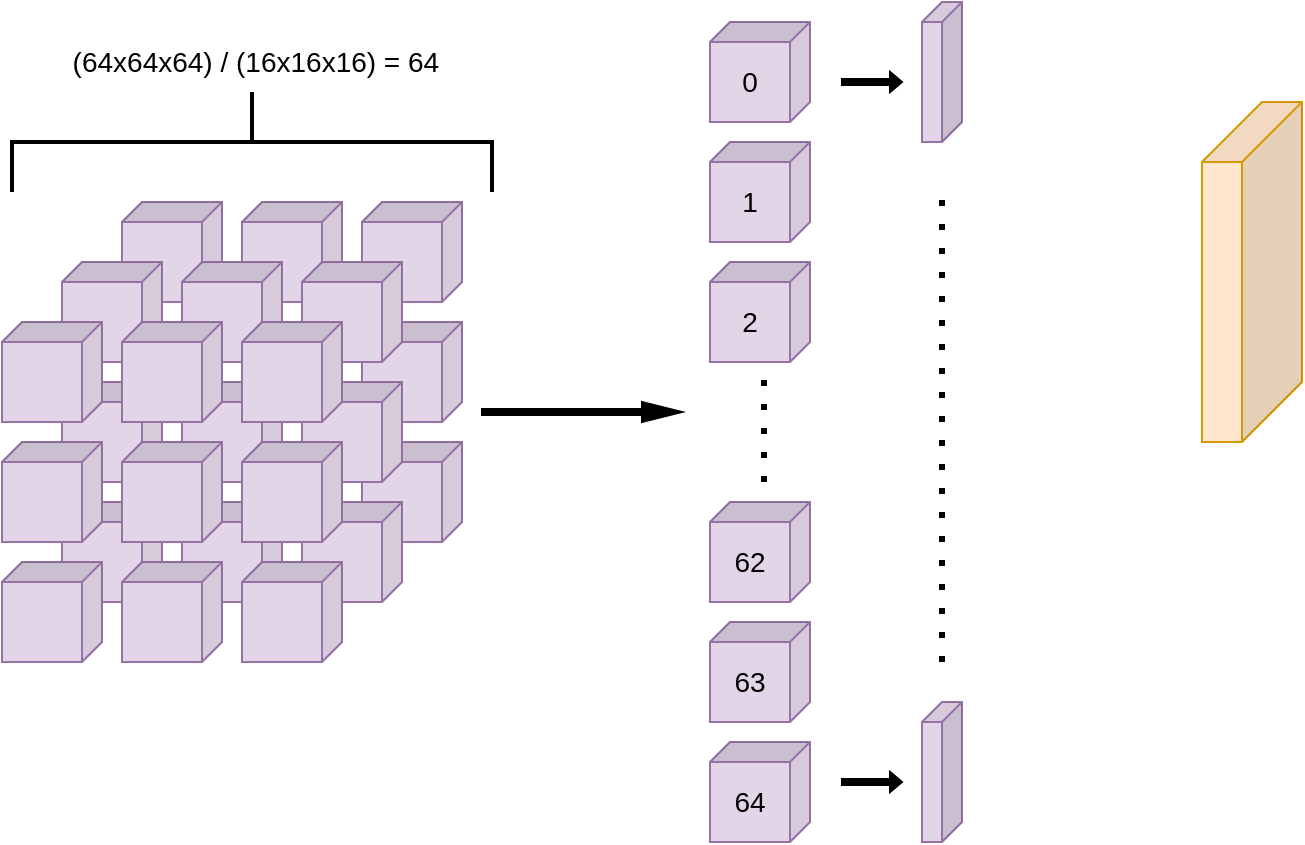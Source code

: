 <mxfile version="14.4.6" type="device"><diagram id="G6QjcJnaenLRn3aOP9ZG" name="Page-1"><mxGraphModel dx="1021" dy="566" grid="1" gridSize="5" guides="1" tooltips="1" connect="1" arrows="1" fold="1" page="1" pageScale="1" pageWidth="3300" pageHeight="4681" math="0" shadow="0"><root><mxCell id="0"/><mxCell id="1" parent="0"/><mxCell id="wnqUvViUSIO7dj2FTCoh-25" value="" style="shape=cube;whiteSpace=wrap;html=1;boundedLbl=1;backgroundOutline=1;darkOpacity=0.05;darkOpacity2=0.1;size=10;rotation=90;fillColor=#e1d5e7;strokeColor=#9673a6;" vertex="1" parent="1"><mxGeometry x="595" y="645" width="50" height="50" as="geometry"/></mxCell><mxCell id="wnqUvViUSIO7dj2FTCoh-24" value="" style="shape=cube;whiteSpace=wrap;html=1;boundedLbl=1;backgroundOutline=1;darkOpacity=0.05;darkOpacity2=0.1;size=10;rotation=90;fillColor=#e1d5e7;strokeColor=#9673a6;" vertex="1" parent="1"><mxGeometry x="655" y="645" width="50" height="50" as="geometry"/></mxCell><mxCell id="wnqUvViUSIO7dj2FTCoh-23" value="" style="shape=cube;whiteSpace=wrap;html=1;boundedLbl=1;backgroundOutline=1;darkOpacity=0.05;darkOpacity2=0.1;size=10;rotation=90;fillColor=#e1d5e7;strokeColor=#9673a6;" vertex="1" parent="1"><mxGeometry x="715" y="645" width="50" height="50" as="geometry"/></mxCell><mxCell id="wnqUvViUSIO7dj2FTCoh-2" value="" style="shape=cube;whiteSpace=wrap;html=1;boundedLbl=1;backgroundOutline=1;darkOpacity=0.05;darkOpacity2=0.1;size=10;direction=east;flipH=1;fillColor=#e1d5e7;strokeColor=#9673a6;" vertex="1" parent="1"><mxGeometry x="995" y="425" width="20" height="70" as="geometry"/></mxCell><mxCell id="wnqUvViUSIO7dj2FTCoh-6" value="" style="shape=cube;whiteSpace=wrap;html=1;boundedLbl=1;backgroundOutline=1;darkOpacity=0.05;darkOpacity2=0.1;size=30;direction=east;flipH=1;fillColor=#ffe6cc;strokeColor=#d79b00;" vertex="1" parent="1"><mxGeometry x="1135" y="475" width="50" height="170" as="geometry"/></mxCell><mxCell id="wnqUvViUSIO7dj2FTCoh-8" value="" style="shape=cube;whiteSpace=wrap;html=1;boundedLbl=1;backgroundOutline=1;darkOpacity=0.05;darkOpacity2=0.1;size=10;rotation=90;fillColor=#e1d5e7;strokeColor=#9673a6;" vertex="1" parent="1"><mxGeometry x="595" y="525" width="50" height="50" as="geometry"/></mxCell><mxCell id="wnqUvViUSIO7dj2FTCoh-11" value="" style="shape=cube;whiteSpace=wrap;html=1;boundedLbl=1;backgroundOutline=1;darkOpacity=0.05;darkOpacity2=0.1;size=10;rotation=90;fillColor=#e1d5e7;strokeColor=#9673a6;" vertex="1" parent="1"><mxGeometry x="655" y="525" width="50" height="50" as="geometry"/></mxCell><mxCell id="wnqUvViUSIO7dj2FTCoh-12" value="" style="shape=cube;whiteSpace=wrap;html=1;boundedLbl=1;backgroundOutline=1;darkOpacity=0.05;darkOpacity2=0.1;size=10;rotation=90;fillColor=#e1d5e7;strokeColor=#9673a6;" vertex="1" parent="1"><mxGeometry x="715" y="525" width="50" height="50" as="geometry"/></mxCell><mxCell id="wnqUvViUSIO7dj2FTCoh-13" value="" style="shape=cube;whiteSpace=wrap;html=1;boundedLbl=1;backgroundOutline=1;darkOpacity=0.05;darkOpacity2=0.1;size=10;rotation=90;fillColor=#e1d5e7;strokeColor=#9673a6;" vertex="1" parent="1"><mxGeometry x="595" y="585" width="50" height="50" as="geometry"/></mxCell><mxCell id="wnqUvViUSIO7dj2FTCoh-14" value="" style="shape=cube;whiteSpace=wrap;html=1;boundedLbl=1;backgroundOutline=1;darkOpacity=0.05;darkOpacity2=0.1;size=10;rotation=90;fillColor=#e1d5e7;strokeColor=#9673a6;" vertex="1" parent="1"><mxGeometry x="655" y="585" width="50" height="50" as="geometry"/></mxCell><mxCell id="wnqUvViUSIO7dj2FTCoh-15" value="" style="shape=cube;whiteSpace=wrap;html=1;boundedLbl=1;backgroundOutline=1;darkOpacity=0.05;darkOpacity2=0.1;size=10;rotation=90;fillColor=#e1d5e7;strokeColor=#9673a6;" vertex="1" parent="1"><mxGeometry x="715" y="585" width="50" height="50" as="geometry"/></mxCell><mxCell id="wnqUvViUSIO7dj2FTCoh-16" value="" style="shape=cube;whiteSpace=wrap;html=1;boundedLbl=1;backgroundOutline=1;darkOpacity=0.05;darkOpacity2=0.1;size=10;rotation=90;fillColor=#e1d5e7;strokeColor=#9673a6;" vertex="1" parent="1"><mxGeometry x="565" y="555" width="50" height="50" as="geometry"/></mxCell><mxCell id="wnqUvViUSIO7dj2FTCoh-17" value="" style="shape=cube;whiteSpace=wrap;html=1;boundedLbl=1;backgroundOutline=1;darkOpacity=0.05;darkOpacity2=0.1;size=10;rotation=90;fillColor=#e1d5e7;strokeColor=#9673a6;" vertex="1" parent="1"><mxGeometry x="625" y="555" width="50" height="50" as="geometry"/></mxCell><mxCell id="wnqUvViUSIO7dj2FTCoh-18" value="" style="shape=cube;whiteSpace=wrap;html=1;boundedLbl=1;backgroundOutline=1;darkOpacity=0.05;darkOpacity2=0.1;size=10;rotation=90;fillColor=#e1d5e7;strokeColor=#9673a6;" vertex="1" parent="1"><mxGeometry x="685" y="555" width="50" height="50" as="geometry"/></mxCell><mxCell id="wnqUvViUSIO7dj2FTCoh-19" value="" style="shape=cube;whiteSpace=wrap;html=1;boundedLbl=1;backgroundOutline=1;darkOpacity=0.05;darkOpacity2=0.1;size=10;rotation=90;fillColor=#e1d5e7;strokeColor=#9673a6;" vertex="1" parent="1"><mxGeometry x="565" y="615" width="50" height="50" as="geometry"/></mxCell><mxCell id="wnqUvViUSIO7dj2FTCoh-20" value="" style="shape=cube;whiteSpace=wrap;html=1;boundedLbl=1;backgroundOutline=1;darkOpacity=0.05;darkOpacity2=0.1;size=10;rotation=90;fillColor=#e1d5e7;strokeColor=#9673a6;" vertex="1" parent="1"><mxGeometry x="625" y="615" width="50" height="50" as="geometry"/></mxCell><mxCell id="wnqUvViUSIO7dj2FTCoh-21" value="" style="shape=cube;whiteSpace=wrap;html=1;boundedLbl=1;backgroundOutline=1;darkOpacity=0.05;darkOpacity2=0.1;size=10;rotation=90;fillColor=#e1d5e7;strokeColor=#9673a6;" vertex="1" parent="1"><mxGeometry x="685" y="615" width="50" height="50" as="geometry"/></mxCell><mxCell id="wnqUvViUSIO7dj2FTCoh-22" value="" style="shape=cube;whiteSpace=wrap;html=1;boundedLbl=1;backgroundOutline=1;darkOpacity=0.05;darkOpacity2=0.1;size=10;rotation=90;fillColor=#e1d5e7;strokeColor=#9673a6;" vertex="1" parent="1"><mxGeometry x="535" y="585" width="50" height="50" as="geometry"/></mxCell><mxCell id="wnqUvViUSIO7dj2FTCoh-26" value="" style="shape=cube;whiteSpace=wrap;html=1;boundedLbl=1;backgroundOutline=1;darkOpacity=0.05;darkOpacity2=0.1;size=10;rotation=90;fillColor=#e1d5e7;strokeColor=#9673a6;" vertex="1" parent="1"><mxGeometry x="685" y="675" width="50" height="50" as="geometry"/></mxCell><mxCell id="wnqUvViUSIO7dj2FTCoh-27" value="" style="shape=cube;whiteSpace=wrap;html=1;boundedLbl=1;backgroundOutline=1;darkOpacity=0.05;darkOpacity2=0.1;size=10;rotation=90;fillColor=#e1d5e7;strokeColor=#9673a6;" vertex="1" parent="1"><mxGeometry x="625" y="675" width="50" height="50" as="geometry"/></mxCell><mxCell id="wnqUvViUSIO7dj2FTCoh-28" value="" style="shape=cube;whiteSpace=wrap;html=1;boundedLbl=1;backgroundOutline=1;darkOpacity=0.05;darkOpacity2=0.1;size=10;rotation=90;fillColor=#e1d5e7;strokeColor=#9673a6;" vertex="1" parent="1"><mxGeometry x="565" y="675" width="50" height="50" as="geometry"/></mxCell><mxCell id="wnqUvViUSIO7dj2FTCoh-29" value="" style="shape=cube;whiteSpace=wrap;html=1;boundedLbl=1;backgroundOutline=1;darkOpacity=0.05;darkOpacity2=0.1;size=10;rotation=90;fillColor=#e1d5e7;strokeColor=#9673a6;" vertex="1" parent="1"><mxGeometry x="595" y="585" width="50" height="50" as="geometry"/></mxCell><mxCell id="wnqUvViUSIO7dj2FTCoh-30" value="" style="shape=cube;whiteSpace=wrap;html=1;boundedLbl=1;backgroundOutline=1;darkOpacity=0.05;darkOpacity2=0.1;size=10;rotation=90;fillColor=#e1d5e7;strokeColor=#9673a6;" vertex="1" parent="1"><mxGeometry x="655" y="585" width="50" height="50" as="geometry"/></mxCell><mxCell id="wnqUvViUSIO7dj2FTCoh-31" value="" style="shape=cube;whiteSpace=wrap;html=1;boundedLbl=1;backgroundOutline=1;darkOpacity=0.05;darkOpacity2=0.1;size=10;rotation=90;fillColor=#e1d5e7;strokeColor=#9673a6;" vertex="1" parent="1"><mxGeometry x="595" y="645" width="50" height="50" as="geometry"/></mxCell><mxCell id="wnqUvViUSIO7dj2FTCoh-32" value="" style="shape=cube;whiteSpace=wrap;html=1;boundedLbl=1;backgroundOutline=1;darkOpacity=0.05;darkOpacity2=0.1;size=10;rotation=90;fillColor=#e1d5e7;strokeColor=#9673a6;" vertex="1" parent="1"><mxGeometry x="535" y="645" width="50" height="50" as="geometry"/></mxCell><mxCell id="wnqUvViUSIO7dj2FTCoh-33" value="" style="shape=cube;whiteSpace=wrap;html=1;boundedLbl=1;backgroundOutline=1;darkOpacity=0.05;darkOpacity2=0.1;size=10;rotation=90;fillColor=#e1d5e7;strokeColor=#9673a6;" vertex="1" parent="1"><mxGeometry x="655" y="645" width="50" height="50" as="geometry"/></mxCell><mxCell id="wnqUvViUSIO7dj2FTCoh-34" value="" style="shape=cube;whiteSpace=wrap;html=1;boundedLbl=1;backgroundOutline=1;darkOpacity=0.05;darkOpacity2=0.1;size=10;rotation=90;fillColor=#e1d5e7;strokeColor=#9673a6;" vertex="1" parent="1"><mxGeometry x="535" y="705" width="50" height="50" as="geometry"/></mxCell><mxCell id="wnqUvViUSIO7dj2FTCoh-35" value="" style="shape=cube;whiteSpace=wrap;html=1;boundedLbl=1;backgroundOutline=1;darkOpacity=0.05;darkOpacity2=0.1;size=10;rotation=90;fillColor=#e1d5e7;strokeColor=#9673a6;" vertex="1" parent="1"><mxGeometry x="595" y="705" width="50" height="50" as="geometry"/></mxCell><mxCell id="wnqUvViUSIO7dj2FTCoh-36" value="" style="shape=cube;whiteSpace=wrap;html=1;boundedLbl=1;backgroundOutline=1;darkOpacity=0.05;darkOpacity2=0.1;size=10;rotation=90;fillColor=#e1d5e7;strokeColor=#9673a6;" vertex="1" parent="1"><mxGeometry x="655" y="705" width="50" height="50" as="geometry"/></mxCell><mxCell id="wnqUvViUSIO7dj2FTCoh-41" value="" style="shape=singleArrow;whiteSpace=wrap;html=1;fillColor=#000000;" vertex="1" parent="1"><mxGeometry x="775" y="625" width="100" height="10" as="geometry"/></mxCell><mxCell id="wnqUvViUSIO7dj2FTCoh-42" value="" style="shape=cube;whiteSpace=wrap;html=1;boundedLbl=1;backgroundOutline=1;darkOpacity=0.05;darkOpacity2=0.1;size=10;rotation=90;fillColor=#e1d5e7;strokeColor=#9673a6;" vertex="1" parent="1"><mxGeometry x="889" y="435" width="50" height="50" as="geometry"/></mxCell><mxCell id="wnqUvViUSIO7dj2FTCoh-43" value="" style="shape=cube;whiteSpace=wrap;html=1;boundedLbl=1;backgroundOutline=1;darkOpacity=0.05;darkOpacity2=0.1;size=10;rotation=90;fillColor=#e1d5e7;strokeColor=#9673a6;" vertex="1" parent="1"><mxGeometry x="889" y="495" width="50" height="50" as="geometry"/></mxCell><mxCell id="wnqUvViUSIO7dj2FTCoh-44" value="" style="shape=cube;whiteSpace=wrap;html=1;boundedLbl=1;backgroundOutline=1;darkOpacity=0.05;darkOpacity2=0.1;size=10;rotation=90;fillColor=#e1d5e7;strokeColor=#9673a6;" vertex="1" parent="1"><mxGeometry x="889" y="555" width="50" height="50" as="geometry"/></mxCell><mxCell id="wnqUvViUSIO7dj2FTCoh-45" value="" style="shape=cube;whiteSpace=wrap;html=1;boundedLbl=1;backgroundOutline=1;darkOpacity=0.05;darkOpacity2=0.1;size=10;rotation=90;fillColor=#e1d5e7;strokeColor=#9673a6;" vertex="1" parent="1"><mxGeometry x="889" y="675" width="50" height="50" as="geometry"/></mxCell><mxCell id="wnqUvViUSIO7dj2FTCoh-46" value="" style="shape=cube;whiteSpace=wrap;html=1;boundedLbl=1;backgroundOutline=1;darkOpacity=0.05;darkOpacity2=0.1;size=10;rotation=90;fillColor=#e1d5e7;strokeColor=#9673a6;" vertex="1" parent="1"><mxGeometry x="889" y="735" width="50" height="50" as="geometry"/></mxCell><mxCell id="wnqUvViUSIO7dj2FTCoh-47" value="" style="shape=cube;whiteSpace=wrap;html=1;boundedLbl=1;backgroundOutline=1;darkOpacity=0.05;darkOpacity2=0.1;size=10;rotation=90;fillColor=#e1d5e7;strokeColor=#9673a6;" vertex="1" parent="1"><mxGeometry x="889" y="795" width="50" height="50" as="geometry"/></mxCell><mxCell id="wnqUvViUSIO7dj2FTCoh-48" value="" style="endArrow=none;dashed=1;html=1;dashPattern=1 3;strokeWidth=3;sketch=0;" edge="1" parent="1"><mxGeometry width="50" height="50" relative="1" as="geometry"><mxPoint x="916" y="665" as="sourcePoint"/><mxPoint x="916" y="609" as="targetPoint"/></mxGeometry></mxCell><mxCell id="wnqUvViUSIO7dj2FTCoh-49" value="0" style="text;html=1;strokeColor=none;fillColor=none;align=center;verticalAlign=middle;whiteSpace=wrap;rounded=0;strokeWidth=2;fontSize=14;" vertex="1" parent="1"><mxGeometry x="889" y="455" width="40" height="20" as="geometry"/></mxCell><mxCell id="wnqUvViUSIO7dj2FTCoh-50" value="1" style="text;html=1;strokeColor=none;fillColor=none;align=center;verticalAlign=middle;whiteSpace=wrap;rounded=0;strokeWidth=2;fontSize=14;" vertex="1" parent="1"><mxGeometry x="889" y="515" width="40" height="20" as="geometry"/></mxCell><mxCell id="wnqUvViUSIO7dj2FTCoh-51" value="2" style="text;html=1;strokeColor=none;fillColor=none;align=center;verticalAlign=middle;whiteSpace=wrap;rounded=0;strokeWidth=2;fontSize=14;" vertex="1" parent="1"><mxGeometry x="889" y="575" width="40" height="20" as="geometry"/></mxCell><mxCell id="wnqUvViUSIO7dj2FTCoh-52" value="62" style="text;html=1;strokeColor=none;fillColor=none;align=center;verticalAlign=middle;whiteSpace=wrap;rounded=0;strokeWidth=2;fontSize=14;" vertex="1" parent="1"><mxGeometry x="889" y="695" width="40" height="20" as="geometry"/></mxCell><mxCell id="wnqUvViUSIO7dj2FTCoh-53" value="63" style="text;html=1;strokeColor=none;fillColor=none;align=center;verticalAlign=middle;whiteSpace=wrap;rounded=0;strokeWidth=2;fontSize=14;" vertex="1" parent="1"><mxGeometry x="889" y="755" width="40" height="20" as="geometry"/></mxCell><mxCell id="wnqUvViUSIO7dj2FTCoh-54" value="64" style="text;html=1;strokeColor=none;fillColor=none;align=center;verticalAlign=middle;whiteSpace=wrap;rounded=0;strokeWidth=2;fontSize=14;" vertex="1" parent="1"><mxGeometry x="889" y="815" width="40" height="20" as="geometry"/></mxCell><mxCell id="wnqUvViUSIO7dj2FTCoh-55" value="" style="strokeWidth=2;html=1;shape=mxgraph.flowchart.annotation_2;align=left;labelPosition=right;pointerEvents=1;fillColor=#999999;fontSize=14;rotation=90;" vertex="1" parent="1"><mxGeometry x="635" y="375" width="50" height="240" as="geometry"/></mxCell><mxCell id="wnqUvViUSIO7dj2FTCoh-56" value="&amp;nbsp;(64x64x64) / (16x16x16) = 64" style="text;html=1;strokeColor=none;fillColor=none;align=center;verticalAlign=middle;whiteSpace=wrap;rounded=0;fontSize=14;" vertex="1" parent="1"><mxGeometry x="560" y="445" width="200" height="20" as="geometry"/></mxCell><mxCell id="wnqUvViUSIO7dj2FTCoh-59" value="" style="shape=singleArrow;whiteSpace=wrap;html=1;fillColor=#000000;" vertex="1" parent="1"><mxGeometry x="955" y="460" width="30" height="10" as="geometry"/></mxCell><mxCell id="wnqUvViUSIO7dj2FTCoh-62" value="" style="endArrow=none;dashed=1;html=1;dashPattern=1 3;strokeWidth=3;sketch=0;" edge="1" parent="1"><mxGeometry width="50" height="50" relative="1" as="geometry"><mxPoint x="1005" y="755" as="sourcePoint"/><mxPoint x="1005" y="515" as="targetPoint"/></mxGeometry></mxCell><mxCell id="wnqUvViUSIO7dj2FTCoh-63" value="" style="shape=cube;whiteSpace=wrap;html=1;boundedLbl=1;backgroundOutline=1;darkOpacity=0.05;darkOpacity2=0.1;size=10;direction=east;flipH=1;fillColor=#e1d5e7;strokeColor=#9673a6;" vertex="1" parent="1"><mxGeometry x="995" y="775" width="20" height="70" as="geometry"/></mxCell><mxCell id="wnqUvViUSIO7dj2FTCoh-64" value="" style="shape=singleArrow;whiteSpace=wrap;html=1;fillColor=#000000;" vertex="1" parent="1"><mxGeometry x="955" y="810" width="30" height="10" as="geometry"/></mxCell></root></mxGraphModel></diagram></mxfile>